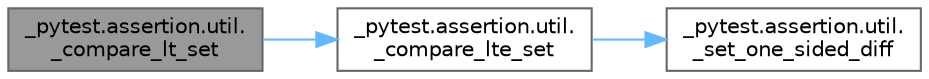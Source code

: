 digraph "_pytest.assertion.util._compare_lt_set"
{
 // LATEX_PDF_SIZE
  bgcolor="transparent";
  edge [fontname=Helvetica,fontsize=10,labelfontname=Helvetica,labelfontsize=10];
  node [fontname=Helvetica,fontsize=10,shape=box,height=0.2,width=0.4];
  rankdir="LR";
  Node1 [id="Node000001",label="_pytest.assertion.util.\l_compare_lt_set",height=0.2,width=0.4,color="gray40", fillcolor="grey60", style="filled", fontcolor="black",tooltip=" "];
  Node1 -> Node2 [id="edge1_Node000001_Node000002",color="steelblue1",style="solid",tooltip=" "];
  Node2 [id="Node000002",label="_pytest.assertion.util.\l_compare_lte_set",height=0.2,width=0.4,color="grey40", fillcolor="white", style="filled",URL="$namespace__pytest_1_1assertion_1_1util.html#ab53d3174d2a1c6f70dc92d31e377d7c5",tooltip=" "];
  Node2 -> Node3 [id="edge2_Node000002_Node000003",color="steelblue1",style="solid",tooltip=" "];
  Node3 [id="Node000003",label="_pytest.assertion.util.\l_set_one_sided_diff",height=0.2,width=0.4,color="grey40", fillcolor="white", style="filled",URL="$namespace__pytest_1_1assertion_1_1util.html#a2970c56a957686a59acf06ff8b7c9f15",tooltip=" "];
}
